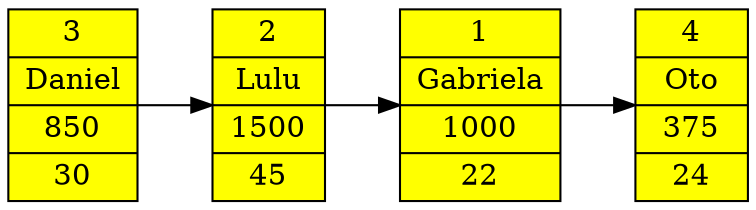 digraph G{ 
rankdir=LR
node[ shape = record, style="filled", color="black", fillcolor="yellow"];
Nodo0[label = "3 | Daniel | 850 | 30 "]
Nodo1[label = "2 | Lulu | 1500 | 45 "]
Nodo0 -> Nodo1;
Nodo2[label = "1 | Gabriela | 1000 | 22 "]
Nodo1 -> Nodo2;
Nodo3[label = "4 | Oto | 375 | 24 "]
Nodo2 -> Nodo3;
}